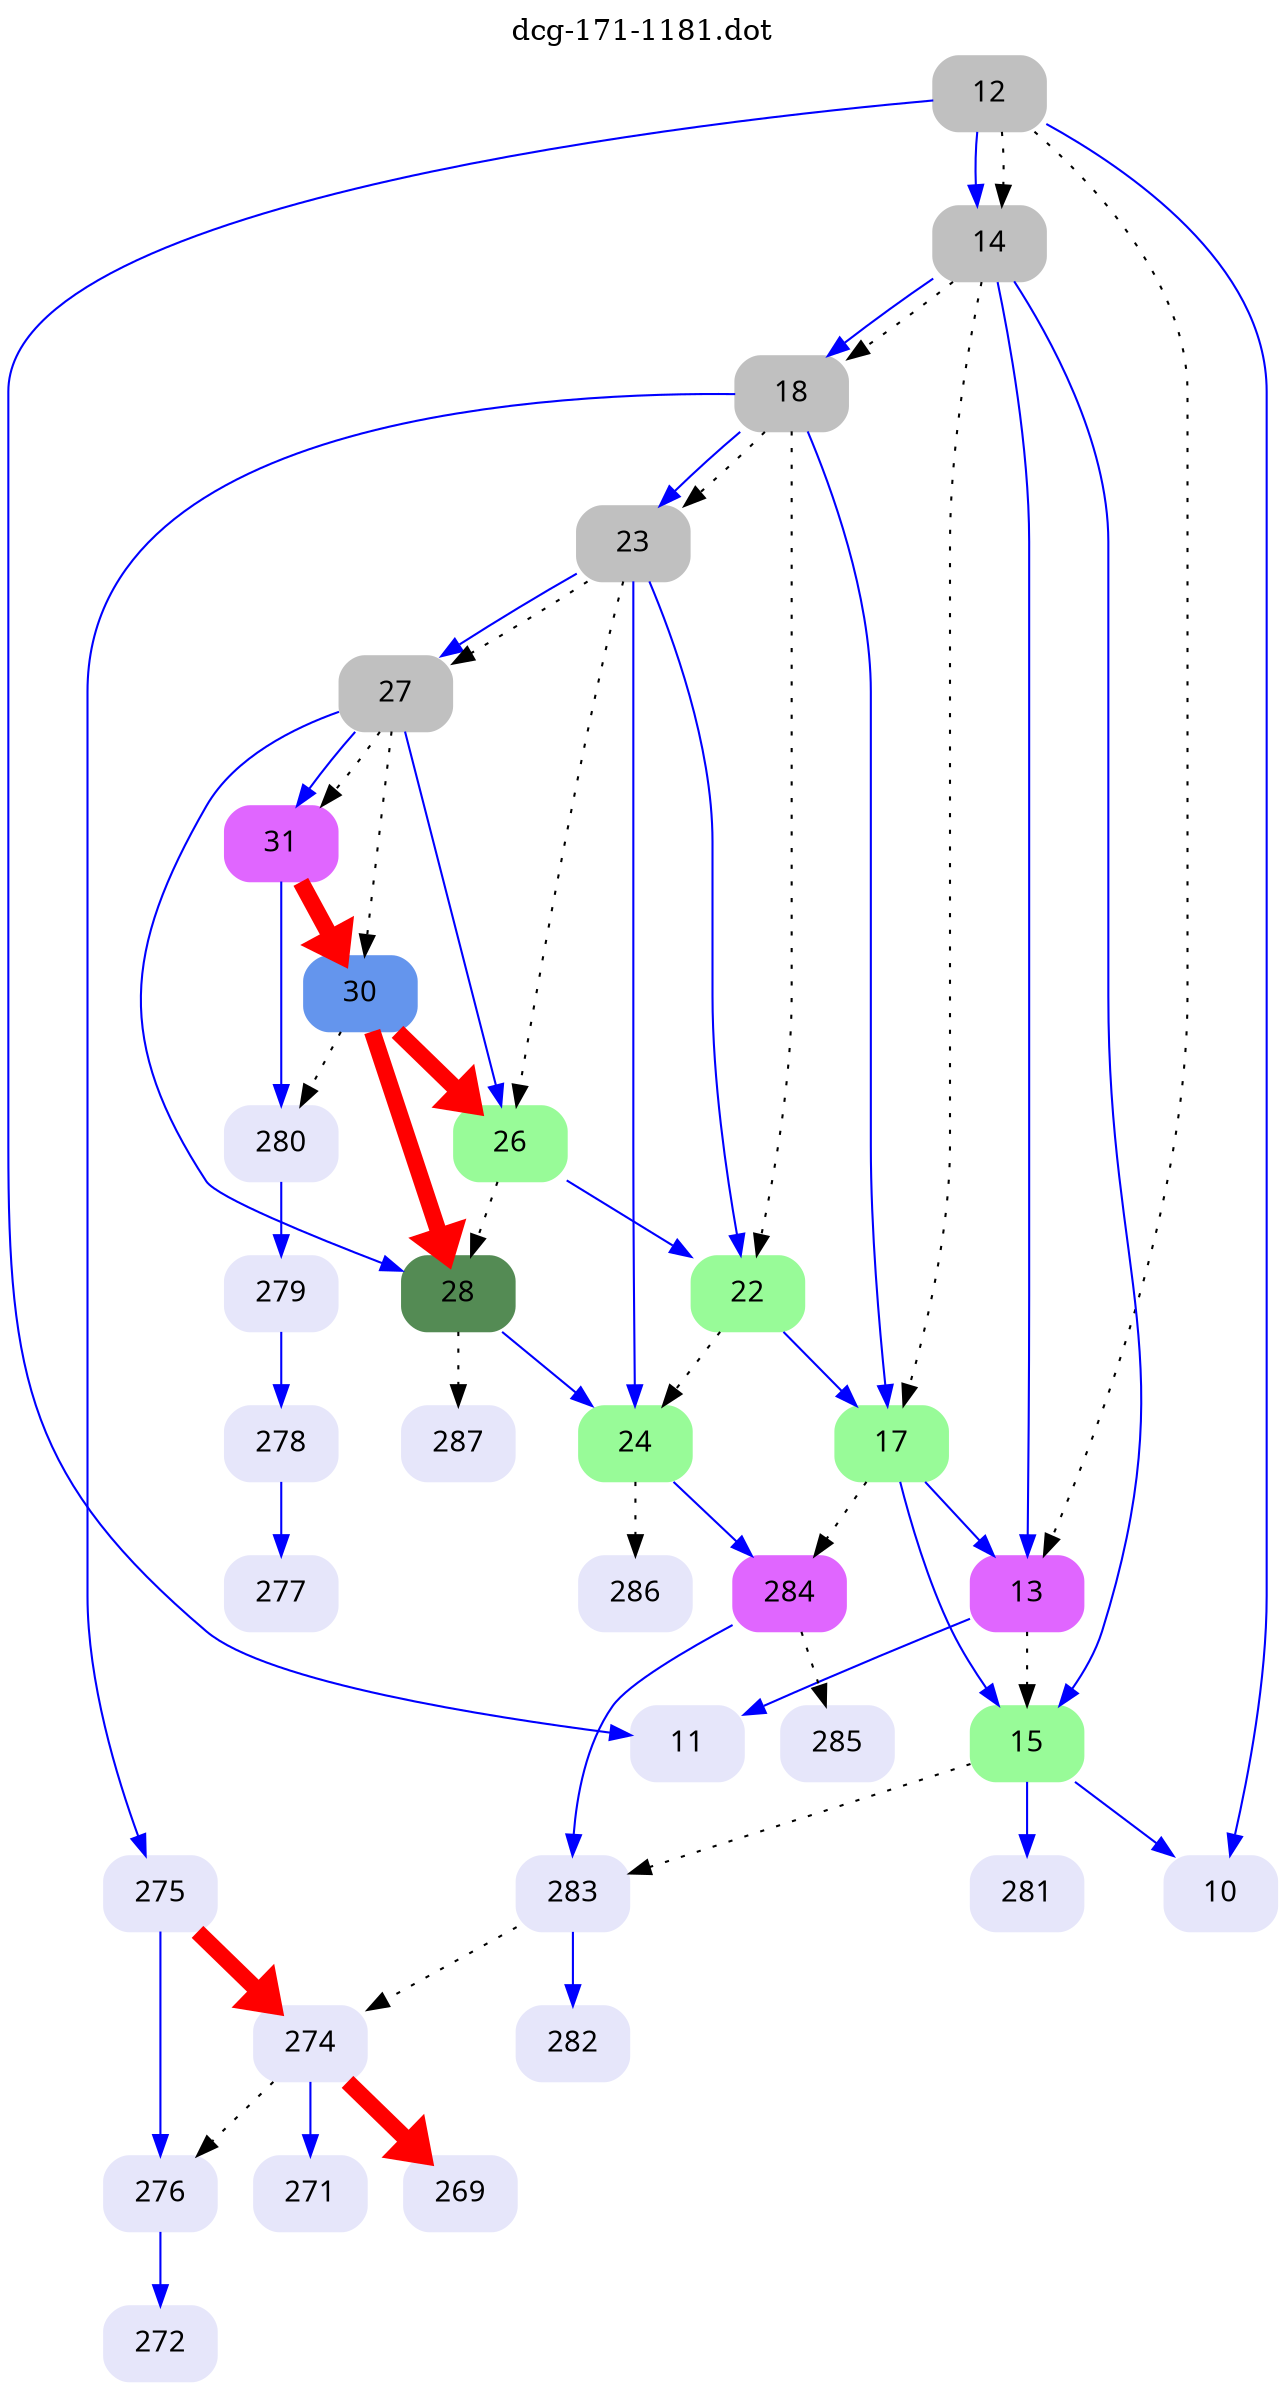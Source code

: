digraph dcg_171 {
  labelloc="t";
  label="dcg-171-1181.dot";
  node [fontname="sans-serif"];
  node [shape=box style="rounded,filled"];
  n12 [label="12" color=grey];
  n12 -> n11 [color=blue penwidth=1];
  n12 -> n10 [color=blue penwidth=1];
  n12 -> n14 [color=blue penwidth=1];
  n12 -> n13 [style=dotted,label=""];
  n12 -> n14 [style=dotted,label=""];
  n14 [label="14" color=grey];
  n14 -> n13 [color=blue penwidth=1];
  n14 -> n15 [color=blue penwidth=1];
  n14 -> n18 [color=blue penwidth=1];
  n14 -> n17 [style=dotted,label=""];
  n14 -> n18 [style=dotted,label=""];
  n18 [label="18" color=grey];
  n18 -> n17 [color=blue penwidth=1];
  n18 -> n275 [color=blue penwidth=1];
  n18 -> n23 [color=blue penwidth=1];
  n18 -> n22 [style=dotted,label=""];
  n18 -> n23 [style=dotted,label=""];
  n23 [label="23" color=grey];
  n23 -> n22 [color=blue penwidth=1];
  n23 -> n24 [color=blue penwidth=1];
  n23 -> n27 [color=blue penwidth=1];
  n23 -> n26 [style=dotted,label=""];
  n23 -> n27 [style=dotted,label=""];
  n27 [label="27" color=grey];
  n27 -> n26 [color=blue penwidth=1];
  n27 -> n28 [color=blue penwidth=1];
  n27 -> n31 [color=blue penwidth=1];
  n27 -> n30 [style=dotted,label=""];
  n27 -> n31 [style=dotted,label=""];
  n31 [label="31" color=mediumorchid1];
  n31 -> n30 [color=red penwidth=8];
  n31 -> n280 [color=blue penwidth=1];
  n280 [label="280" color=lavender];
  n280 -> n279 [color=blue penwidth=1];
  n279 [label="279" color=lavender];
  n279 -> n278 [color=blue penwidth=1];
  n278 [label="278" color=lavender];
  n278 -> n277 [color=blue penwidth=1];
  n277 [label="277" color=lavender];
  n30 [label="30" color=cornflowerblue];
  n30 -> n26 [color=red penwidth=8];
  n30 -> n28 [color=red penwidth=8];
  n30 -> n280 [style=dotted,label=""];
  n28 [label="28" color=palegreen4];
  n28 -> n24 [color=blue penwidth=1];
  n28 -> n287 [style=dotted,label=""];
  n24 [label="24" color=palegreen];
  n24 -> n284 [color=blue penwidth=1];
  n24 -> n286 [style=dotted,label=""];
  n284 [label="284" color=mediumorchid1];
  n284 -> n283 [color=blue penwidth=1];
  n284 -> n285 [style=dotted,label=""];
  n283 [label="283" color=lavender];
  n283 -> n282 [color=blue penwidth=1];
  n283 -> n274 [style=dotted,label=""];
  n282 [label="282" color=lavender];
  n274 [label="274" color=lavender];
  n274 -> n269 [color=red penwidth=8];
  n274 -> n271 [color=blue penwidth=1];
  n274 -> n276 [style=dotted,label=""];
  n271 [label="271" color=lavender];
  n269 [label="269" color=lavender];
  n276 [label="276" color=lavender];
  n276 -> n272 [color=blue penwidth=1];
  n272 [label="272" color=lavender];
  n285 [label="285" color=lavender];
  n286 [label="286" color=lavender];
  n287 [label="287" color=lavender];
  n26 [label="26" color=palegreen];
  n26 -> n22 [color=blue penwidth=1];
  n26 -> n28 [style=dotted,label=""];
  n22 [label="22" color=palegreen];
  n22 -> n17 [color=blue penwidth=1];
  n22 -> n24 [style=dotted,label=""];
  n17 [label="17" color=palegreen];
  n17 -> n13 [color=blue penwidth=1];
  n17 -> n15 [color=blue penwidth=1];
  n17 -> n284 [style=dotted,label=""];
  n15 [label="15" color=palegreen];
  n15 -> n10 [color=blue penwidth=1];
  n15 -> n281 [color=blue penwidth=1];
  n15 -> n283 [style=dotted,label=""];
  n281 [label="281" color=lavender];
  n10 [label="10" color=lavender];
  n13 [label="13" color=mediumorchid1];
  n13 -> n11 [color=blue penwidth=1];
  n13 -> n15 [style=dotted,label=""];
  n11 [label="11" color=lavender];
  n275 [label="275" color=lavender];
  n275 -> n274 [color=red penwidth=8];
  n275 -> n276 [color=blue penwidth=1];
}
